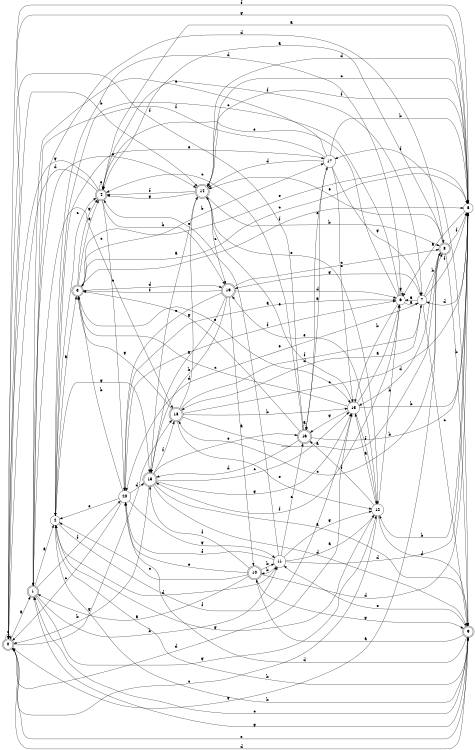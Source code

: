 digraph n17_2 {
__start0 [label="" shape="none"];

rankdir=LR;
size="8,5";

s0 [style="rounded,filled", color="black", fillcolor="white" shape="doublecircle", label="0"];
s1 [style="rounded,filled", color="black", fillcolor="white" shape="doublecircle", label="1"];
s2 [style="filled", color="black", fillcolor="white" shape="circle", label="2"];
s3 [style="rounded,filled", color="black", fillcolor="white" shape="doublecircle", label="3"];
s4 [style="rounded,filled", color="black", fillcolor="white" shape="doublecircle", label="4"];
s5 [style="filled", color="black", fillcolor="white" shape="circle", label="5"];
s6 [style="filled", color="black", fillcolor="white" shape="circle", label="6"];
s7 [style="filled", color="black", fillcolor="white" shape="circle", label="7"];
s8 [style="rounded,filled", color="black", fillcolor="white" shape="doublecircle", label="8"];
s9 [style="rounded,filled", color="black", fillcolor="white" shape="doublecircle", label="9"];
s10 [style="rounded,filled", color="black", fillcolor="white" shape="doublecircle", label="10"];
s11 [style="filled", color="black", fillcolor="white" shape="circle", label="11"];
s12 [style="filled", color="black", fillcolor="white" shape="circle", label="12"];
s13 [style="filled", color="black", fillcolor="white" shape="circle", label="13"];
s14 [style="rounded,filled", color="black", fillcolor="white" shape="doublecircle", label="14"];
s15 [style="rounded,filled", color="black", fillcolor="white" shape="doublecircle", label="15"];
s16 [style="rounded,filled", color="black", fillcolor="white" shape="doublecircle", label="16"];
s17 [style="filled", color="black", fillcolor="white" shape="circle", label="17"];
s18 [style="rounded,filled", color="black", fillcolor="white" shape="doublecircle", label="18"];
s19 [style="rounded,filled", color="black", fillcolor="white" shape="doublecircle", label="19"];
s20 [style="filled", color="black", fillcolor="white" shape="circle", label="20"];
s0 -> s1 [label="a"];
s0 -> s14 [label="b"];
s0 -> s0 [label="c"];
s0 -> s9 [label="d"];
s0 -> s9 [label="e"];
s0 -> s5 [label="f"];
s0 -> s18 [label="g"];
s1 -> s2 [label="a"];
s1 -> s11 [label="b"];
s1 -> s18 [label="c"];
s1 -> s8 [label="d"];
s1 -> s14 [label="e"];
s1 -> s20 [label="f"];
s1 -> s12 [label="g"];
s2 -> s3 [label="a"];
s2 -> s9 [label="b"];
s2 -> s4 [label="c"];
s2 -> s11 [label="d"];
s2 -> s17 [label="e"];
s2 -> s13 [label="f"];
s2 -> s15 [label="g"];
s3 -> s4 [label="a"];
s3 -> s17 [label="b"];
s3 -> s5 [label="c"];
s3 -> s19 [label="d"];
s3 -> s13 [label="e"];
s3 -> s5 [label="f"];
s3 -> s4 [label="g"];
s4 -> s5 [label="a"];
s4 -> s19 [label="b"];
s4 -> s20 [label="c"];
s4 -> s0 [label="d"];
s4 -> s4 [label="e"];
s4 -> s7 [label="f"];
s4 -> s0 [label="g"];
s5 -> s6 [label="a"];
s5 -> s12 [label="b"];
s5 -> s14 [label="c"];
s5 -> s7 [label="d"];
s5 -> s3 [label="e"];
s5 -> s14 [label="f"];
s5 -> s0 [label="g"];
s6 -> s7 [label="a"];
s6 -> s13 [label="b"];
s6 -> s2 [label="c"];
s6 -> s2 [label="d"];
s6 -> s4 [label="e"];
s6 -> s15 [label="f"];
s6 -> s6 [label="g"];
s7 -> s6 [label="a"];
s7 -> s8 [label="b"];
s7 -> s9 [label="c"];
s7 -> s18 [label="d"];
s7 -> s20 [label="e"];
s7 -> s5 [label="f"];
s7 -> s19 [label="g"];
s8 -> s4 [label="a"];
s8 -> s9 [label="b"];
s8 -> s18 [label="c"];
s8 -> s13 [label="d"];
s8 -> s14 [label="e"];
s8 -> s5 [label="f"];
s8 -> s0 [label="g"];
s9 -> s10 [label="a"];
s9 -> s2 [label="b"];
s9 -> s1 [label="c"];
s9 -> s20 [label="d"];
s9 -> s11 [label="e"];
s9 -> s17 [label="f"];
s9 -> s1 [label="g"];
s10 -> s1 [label="a"];
s10 -> s11 [label="b"];
s10 -> s2 [label="c"];
s10 -> s5 [label="d"];
s10 -> s20 [label="e"];
s10 -> s15 [label="f"];
s10 -> s9 [label="g"];
s11 -> s12 [label="a"];
s11 -> s10 [label="b"];
s11 -> s16 [label="c"];
s11 -> s5 [label="d"];
s11 -> s4 [label="e"];
s11 -> s20 [label="f"];
s11 -> s12 [label="g"];
s12 -> s13 [label="a"];
s12 -> s6 [label="b"];
s12 -> s0 [label="c"];
s12 -> s9 [label="d"];
s12 -> s19 [label="e"];
s12 -> s16 [label="f"];
s12 -> s2 [label="g"];
s13 -> s6 [label="a"];
s13 -> s5 [label="b"];
s13 -> s3 [label="c"];
s13 -> s0 [label="d"];
s13 -> s14 [label="e"];
s13 -> s12 [label="f"];
s13 -> s16 [label="g"];
s14 -> s15 [label="a"];
s14 -> s8 [label="b"];
s14 -> s19 [label="c"];
s14 -> s5 [label="d"];
s14 -> s12 [label="e"];
s14 -> s4 [label="f"];
s14 -> s4 [label="g"];
s15 -> s9 [label="a"];
s15 -> s0 [label="b"];
s15 -> s13 [label="c"];
s15 -> s9 [label="d"];
s15 -> s16 [label="e"];
s15 -> s18 [label="f"];
s15 -> s13 [label="g"];
s16 -> s16 [label="a"];
s16 -> s5 [label="b"];
s16 -> s4 [label="c"];
s16 -> s15 [label="d"];
s16 -> s17 [label="e"];
s16 -> s0 [label="f"];
s16 -> s3 [label="g"];
s17 -> s16 [label="a"];
s17 -> s5 [label="b"];
s17 -> s13 [label="c"];
s17 -> s14 [label="d"];
s17 -> s1 [label="e"];
s17 -> s1 [label="f"];
s17 -> s7 [label="g"];
s18 -> s8 [label="a"];
s18 -> s13 [label="b"];
s18 -> s5 [label="c"];
s18 -> s14 [label="d"];
s18 -> s12 [label="e"];
s18 -> s7 [label="f"];
s18 -> s3 [label="g"];
s19 -> s10 [label="a"];
s19 -> s15 [label="b"];
s19 -> s8 [label="c"];
s19 -> s6 [label="d"];
s19 -> s20 [label="e"];
s19 -> s3 [label="f"];
s19 -> s15 [label="g"];
s20 -> s6 [label="a"];
s20 -> s3 [label="b"];
s20 -> s0 [label="c"];
s20 -> s15 [label="d"];
s20 -> s2 [label="e"];
s20 -> s6 [label="f"];
s20 -> s11 [label="g"];

}